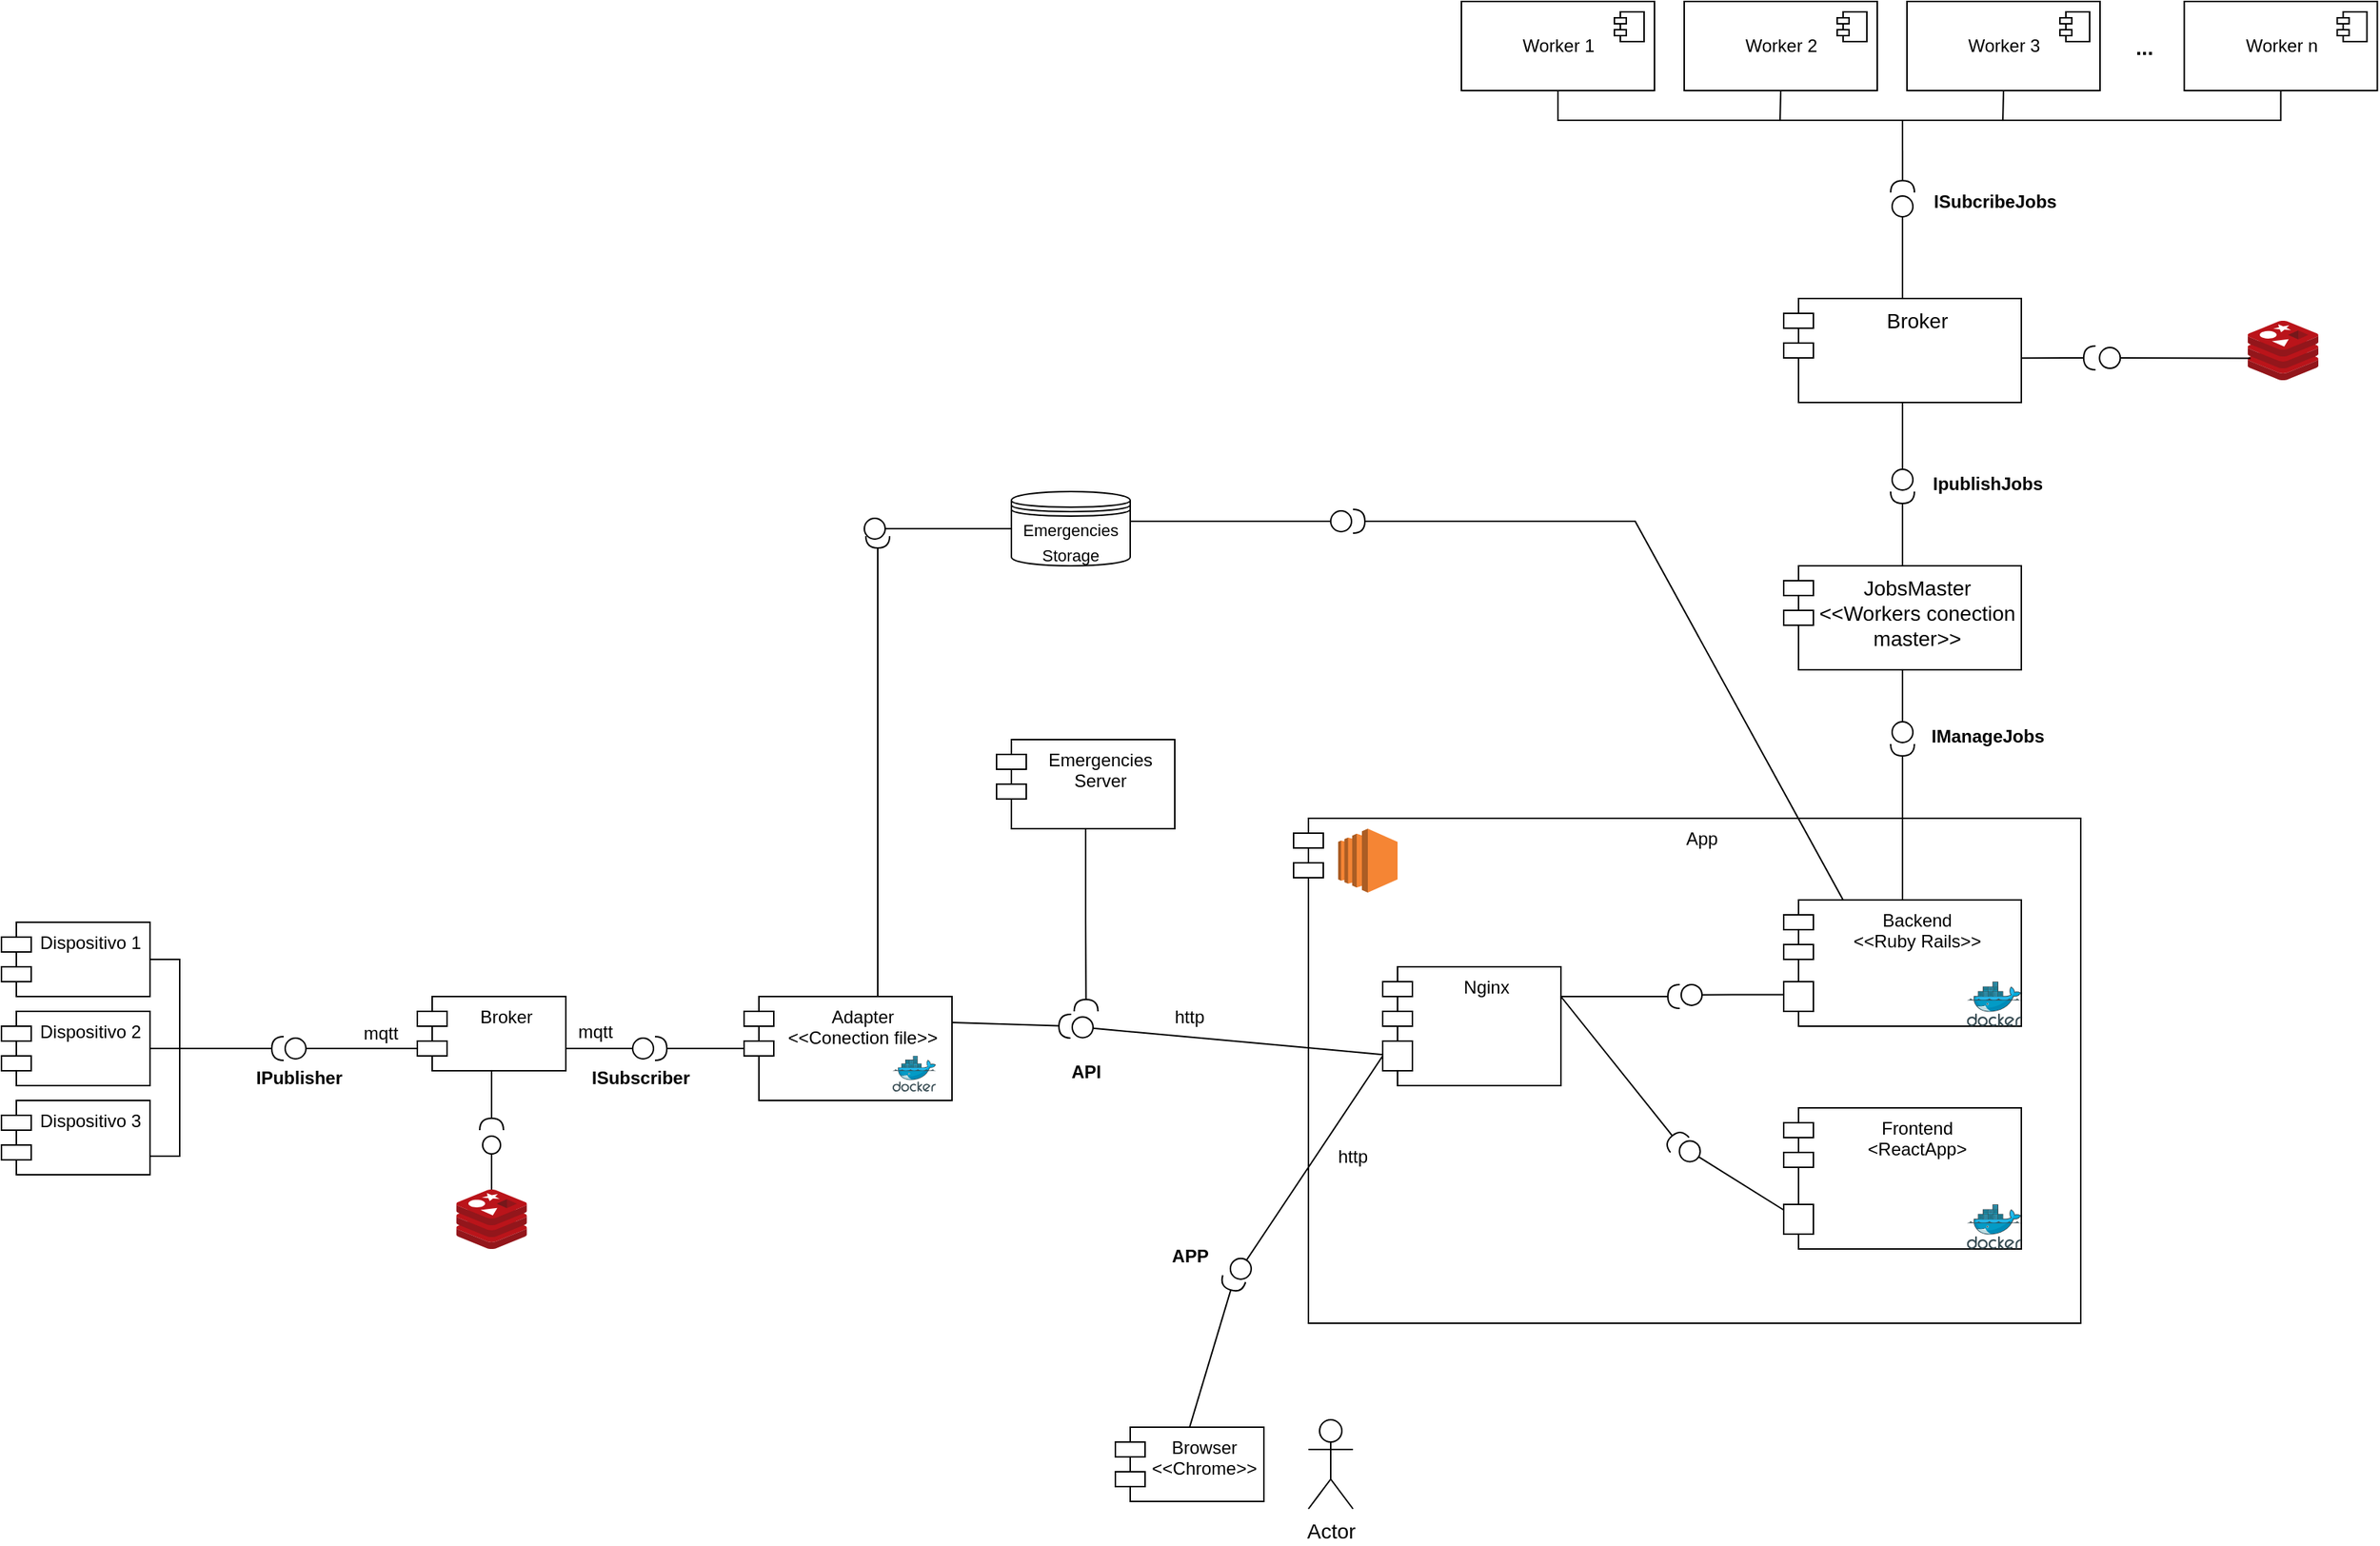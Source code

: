 <mxfile version="20.3.3" type="device"><diagram id="vrFz1VI8wIc2A4MKgOVV" name="Page-1"><mxGraphModel dx="2898" dy="1967" grid="1" gridSize="10" guides="1" tooltips="1" connect="1" arrows="1" fold="1" page="1" pageScale="1" pageWidth="1100" pageHeight="850" math="0" shadow="0"><root><mxCell id="0"/><mxCell id="1" parent="0"/><mxCell id="3TpZb-pRIpCmXNuqZq9V-37" value="App" style="shape=module;align=left;spacingLeft=20;align=center;verticalAlign=top;" vertex="1" parent="1"><mxGeometry x="920" y="360" width="530" height="340" as="geometry"/></mxCell><mxCell id="3TpZb-pRIpCmXNuqZq9V-4" style="edgeStyle=orthogonalEdgeStyle;rounded=0;orthogonalLoop=1;jettySize=auto;html=1;exitX=1;exitY=0.5;exitDx=0;exitDy=0;entryX=1;entryY=0.75;entryDx=0;entryDy=0;endArrow=none;endFill=0;" edge="1" parent="1" source="3TpZb-pRIpCmXNuqZq9V-1" target="3TpZb-pRIpCmXNuqZq9V-3"><mxGeometry relative="1" as="geometry"/></mxCell><mxCell id="3TpZb-pRIpCmXNuqZq9V-1" value="Dispositivo 1" style="shape=module;align=left;spacingLeft=20;align=center;verticalAlign=top;" vertex="1" parent="1"><mxGeometry x="50" y="430" width="100" height="50" as="geometry"/></mxCell><mxCell id="3TpZb-pRIpCmXNuqZq9V-7" style="edgeStyle=orthogonalEdgeStyle;rounded=0;orthogonalLoop=1;jettySize=auto;html=1;exitX=1;exitY=0.5;exitDx=0;exitDy=0;endArrow=halfCircle;endFill=0;" edge="1" parent="1" source="3TpZb-pRIpCmXNuqZq9V-2"><mxGeometry relative="1" as="geometry"><mxPoint x="240" y="515" as="targetPoint"/></mxGeometry></mxCell><mxCell id="3TpZb-pRIpCmXNuqZq9V-2" value="Dispositivo 2" style="shape=module;align=left;spacingLeft=20;align=center;verticalAlign=top;" vertex="1" parent="1"><mxGeometry x="50" y="490" width="100" height="50" as="geometry"/></mxCell><mxCell id="3TpZb-pRIpCmXNuqZq9V-3" value="Dispositivo 3" style="shape=module;align=center;spacingLeft=20;align=center;verticalAlign=top;" vertex="1" parent="1"><mxGeometry x="50" y="550" width="100" height="50" as="geometry"/></mxCell><mxCell id="3TpZb-pRIpCmXNuqZq9V-9" style="edgeStyle=orthogonalEdgeStyle;rounded=0;orthogonalLoop=1;jettySize=auto;html=1;exitX=0;exitY=0;exitDx=0;exitDy=35;exitPerimeter=0;endArrow=circle;endFill=0;" edge="1" parent="1" source="3TpZb-pRIpCmXNuqZq9V-6"><mxGeometry relative="1" as="geometry"><mxPoint x="240" y="515" as="targetPoint"/></mxGeometry></mxCell><mxCell id="3TpZb-pRIpCmXNuqZq9V-11" style="edgeStyle=orthogonalEdgeStyle;rounded=0;orthogonalLoop=1;jettySize=auto;html=1;exitX=0.5;exitY=1;exitDx=0;exitDy=0;endArrow=halfCircle;endFill=0;" edge="1" parent="1" source="3TpZb-pRIpCmXNuqZq9V-6"><mxGeometry relative="1" as="geometry"><mxPoint x="380" y="570" as="targetPoint"/></mxGeometry></mxCell><mxCell id="3TpZb-pRIpCmXNuqZq9V-6" value="Broker" style="shape=module;align=left;spacingLeft=20;align=center;verticalAlign=top;" vertex="1" parent="1"><mxGeometry x="330" y="480" width="100" height="50" as="geometry"/></mxCell><mxCell id="3TpZb-pRIpCmXNuqZq9V-10" value="" style="sketch=0;aspect=fixed;html=1;points=[];align=center;image;fontSize=12;image=img/lib/mscae/Cache_Redis_Product.svg;" vertex="1" parent="1"><mxGeometry x="356.19" y="610" width="47.62" height="40" as="geometry"/></mxCell><mxCell id="3TpZb-pRIpCmXNuqZq9V-12" value="" style="endArrow=oval;endFill=0;endSize=12;html=1;rounded=0;exitX=0.5;exitY=0;exitDx=0;exitDy=0;exitPerimeter=0;" edge="1" parent="1" source="3TpZb-pRIpCmXNuqZq9V-10"><mxGeometry width="160" relative="1" as="geometry"><mxPoint x="380" y="600" as="sourcePoint"/><mxPoint x="380" y="580" as="targetPoint"/><Array as="points"><mxPoint x="380" y="590"/></Array></mxGeometry></mxCell><mxCell id="3TpZb-pRIpCmXNuqZq9V-13" value="mqtt" style="text;html=1;align=center;verticalAlign=middle;resizable=0;points=[];autosize=1;strokeColor=none;fillColor=none;" vertex="1" parent="1"><mxGeometry x="280" y="490" width="50" height="30" as="geometry"/></mxCell><mxCell id="3TpZb-pRIpCmXNuqZq9V-15" value="&lt;b&gt;IPublisher&lt;/b&gt;" style="text;html=1;align=center;verticalAlign=middle;resizable=0;points=[];autosize=1;strokeColor=none;fillColor=none;" vertex="1" parent="1"><mxGeometry x="210" y="520" width="80" height="30" as="geometry"/></mxCell><mxCell id="3TpZb-pRIpCmXNuqZq9V-96" style="edgeStyle=orthogonalEdgeStyle;rounded=0;orthogonalLoop=1;jettySize=auto;html=1;exitX=0.5;exitY=1;exitDx=0;exitDy=0;fontSize=14;endArrow=halfCircle;endFill=0;" edge="1" parent="1" source="3TpZb-pRIpCmXNuqZq9V-16"><mxGeometry relative="1" as="geometry"><mxPoint x="780.286" y="490" as="targetPoint"/></mxGeometry></mxCell><mxCell id="3TpZb-pRIpCmXNuqZq9V-16" value="Emergencies Server" style="shape=module;align=left;spacingLeft=20;align=center;verticalAlign=top;whiteSpace=wrap;" vertex="1" parent="1"><mxGeometry x="720" y="307" width="120" height="60" as="geometry"/></mxCell><mxCell id="3TpZb-pRIpCmXNuqZq9V-27" style="edgeStyle=orthogonalEdgeStyle;rounded=0;orthogonalLoop=1;jettySize=auto;html=1;exitX=1;exitY=0.25;exitDx=0;exitDy=0;endArrow=halfCircle;endFill=0;" edge="1" parent="1" source="3TpZb-pRIpCmXNuqZq9V-18"><mxGeometry relative="1" as="geometry"><mxPoint x="1180" y="480" as="targetPoint"/><Array as="points"><mxPoint x="1140" y="480"/><mxPoint x="1140" y="480"/></Array></mxGeometry></mxCell><mxCell id="3TpZb-pRIpCmXNuqZq9V-18" value="Nginx" style="shape=module;align=left;spacingLeft=20;align=center;verticalAlign=top;" vertex="1" parent="1"><mxGeometry x="980" y="460" width="120" height="80" as="geometry"/></mxCell><mxCell id="3TpZb-pRIpCmXNuqZq9V-19" value="" style="html=1;" vertex="1" parent="1"><mxGeometry x="980" y="510" width="20" height="20" as="geometry"/></mxCell><mxCell id="3TpZb-pRIpCmXNuqZq9V-28" style="edgeStyle=orthogonalEdgeStyle;rounded=0;orthogonalLoop=1;jettySize=auto;html=1;exitX=0;exitY=0.75;exitDx=10;exitDy=0;exitPerimeter=0;endArrow=circle;endFill=0;" edge="1" parent="1" source="3TpZb-pRIpCmXNuqZq9V-21"><mxGeometry relative="1" as="geometry"><mxPoint x="1180" y="479" as="targetPoint"/></mxGeometry></mxCell><mxCell id="3TpZb-pRIpCmXNuqZq9V-74" style="edgeStyle=orthogonalEdgeStyle;rounded=0;orthogonalLoop=1;jettySize=auto;html=1;exitX=0.5;exitY=0;exitDx=0;exitDy=0;fontSize=14;endArrow=halfCircle;endFill=0;" edge="1" parent="1" source="3TpZb-pRIpCmXNuqZq9V-21"><mxGeometry relative="1" as="geometry"><mxPoint x="1330" y="310" as="targetPoint"/></mxGeometry></mxCell><mxCell id="3TpZb-pRIpCmXNuqZq9V-21" value="Backend&#10;&lt;&lt;Ruby Rails&gt;&gt;" style="shape=module;align=left;spacingLeft=20;align=center;verticalAlign=top;" vertex="1" parent="1"><mxGeometry x="1250" y="415" width="160" height="85" as="geometry"/></mxCell><mxCell id="3TpZb-pRIpCmXNuqZq9V-22" value="" style="sketch=0;aspect=fixed;html=1;points=[];align=center;image;fontSize=12;image=img/lib/mscae/Docker.svg;" vertex="1" parent="1"><mxGeometry x="1373.41" y="470" width="36.59" height="30" as="geometry"/></mxCell><mxCell id="3TpZb-pRIpCmXNuqZq9V-23" value="Frontend&#10;&lt;ReactApp&gt;" style="shape=module;align=left;spacingLeft=20;align=center;verticalAlign=top;" vertex="1" parent="1"><mxGeometry x="1250" y="555" width="160" height="95" as="geometry"/></mxCell><mxCell id="3TpZb-pRIpCmXNuqZq9V-24" value="" style="sketch=0;aspect=fixed;html=1;points=[];align=center;image;fontSize=12;image=img/lib/mscae/Docker.svg;" vertex="1" parent="1"><mxGeometry x="1373.41" y="620" width="36.59" height="30" as="geometry"/></mxCell><mxCell id="3TpZb-pRIpCmXNuqZq9V-25" value="" style="html=1;" vertex="1" parent="1"><mxGeometry x="1250" y="470" width="20" height="20" as="geometry"/></mxCell><mxCell id="3TpZb-pRIpCmXNuqZq9V-26" value="" style="html=1;" vertex="1" parent="1"><mxGeometry x="1250" y="620" width="20" height="20" as="geometry"/></mxCell><mxCell id="3TpZb-pRIpCmXNuqZq9V-33" value="" style="rounded=0;orthogonalLoop=1;jettySize=auto;html=1;endArrow=circle;endFill=0;sketch=0;sourcePerimeterSpacing=0;targetPerimeterSpacing=0;" edge="1" parent="1" source="3TpZb-pRIpCmXNuqZq9V-26"><mxGeometry relative="1" as="geometry"><mxPoint x="890" y="635" as="sourcePoint"/><mxPoint x="1180" y="580" as="targetPoint"/></mxGeometry></mxCell><mxCell id="3TpZb-pRIpCmXNuqZq9V-34" value="" style="rounded=0;orthogonalLoop=1;jettySize=auto;html=1;endArrow=halfCircle;endFill=0;endSize=6;strokeWidth=1;sketch=0;exitX=1;exitY=0.25;exitDx=0;exitDy=0;" edge="1" parent="1" source="3TpZb-pRIpCmXNuqZq9V-18"><mxGeometry relative="1" as="geometry"><mxPoint x="1140" y="635" as="sourcePoint"/><mxPoint x="1180" y="580" as="targetPoint"/></mxGeometry></mxCell><mxCell id="3TpZb-pRIpCmXNuqZq9V-101" style="edgeStyle=orthogonalEdgeStyle;rounded=0;orthogonalLoop=1;jettySize=auto;html=1;exitX=0.75;exitY=0;exitDx=0;exitDy=0;fontSize=11;endArrow=halfCircle;endFill=0;" edge="1" parent="1" source="3TpZb-pRIpCmXNuqZq9V-38"><mxGeometry relative="1" as="geometry"><mxPoint x="640" y="170" as="targetPoint"/><Array as="points"><mxPoint x="640" y="480"/></Array></mxGeometry></mxCell><mxCell id="3TpZb-pRIpCmXNuqZq9V-38" value="Adapter&#10;&lt;&lt;Conection file&gt;&gt;" style="shape=module;align=left;spacingLeft=20;align=center;verticalAlign=top;whiteSpace=wrap;" vertex="1" parent="1"><mxGeometry x="550" y="480" width="140" height="70" as="geometry"/></mxCell><mxCell id="3TpZb-pRIpCmXNuqZq9V-42" value="" style="rounded=0;orthogonalLoop=1;jettySize=auto;html=1;endArrow=circle;endFill=0;sketch=0;sourcePerimeterSpacing=0;targetPerimeterSpacing=0;" edge="1" parent="1"><mxGeometry relative="1" as="geometry"><mxPoint x="430" y="515" as="sourcePoint"/><mxPoint x="490" y="515" as="targetPoint"/></mxGeometry></mxCell><mxCell id="3TpZb-pRIpCmXNuqZq9V-43" value="" style="rounded=0;orthogonalLoop=1;jettySize=auto;html=1;endArrow=halfCircle;endFill=0;endSize=6;strokeWidth=1;sketch=0;" edge="1" parent="1"><mxGeometry relative="1" as="geometry"><mxPoint x="550" y="515" as="sourcePoint"/><mxPoint x="490" y="515" as="targetPoint"/></mxGeometry></mxCell><mxCell id="3TpZb-pRIpCmXNuqZq9V-45" value="mqtt" style="text;align=center;fontStyle=0;verticalAlign=middle;spacingLeft=3;spacingRight=3;strokeColor=none;rotatable=0;points=[[0,0.5],[1,0.5]];portConstraint=eastwest;" vertex="1" parent="1"><mxGeometry x="420" y="490" width="60" height="26" as="geometry"/></mxCell><mxCell id="3TpZb-pRIpCmXNuqZq9V-46" value="&lt;b&gt;ISubscriber&lt;/b&gt;" style="text;html=1;align=center;verticalAlign=middle;resizable=0;points=[];autosize=1;strokeColor=none;fillColor=none;" vertex="1" parent="1"><mxGeometry x="435" y="520" width="90" height="30" as="geometry"/></mxCell><mxCell id="3TpZb-pRIpCmXNuqZq9V-47" value="" style="outlineConnect=0;dashed=0;verticalLabelPosition=bottom;verticalAlign=top;align=center;html=1;shape=mxgraph.aws3.ec2;fillColor=#F58534;gradientColor=none;" vertex="1" parent="1"><mxGeometry x="950" y="367" width="40" height="43" as="geometry"/></mxCell><mxCell id="3TpZb-pRIpCmXNuqZq9V-49" value="" style="rounded=0;orthogonalLoop=1;jettySize=auto;html=1;endArrow=circle;endFill=0;sketch=0;sourcePerimeterSpacing=0;targetPerimeterSpacing=0;" edge="1" parent="1" source="3TpZb-pRIpCmXNuqZq9V-19"><mxGeometry relative="1" as="geometry"><mxPoint x="800" y="570" as="sourcePoint"/><mxPoint x="770" y="500" as="targetPoint"/></mxGeometry></mxCell><mxCell id="3TpZb-pRIpCmXNuqZq9V-50" value="" style="rounded=0;orthogonalLoop=1;jettySize=auto;html=1;endArrow=halfCircle;endFill=0;endSize=6;strokeWidth=1;sketch=0;exitX=1;exitY=0.25;exitDx=0;exitDy=0;" edge="1" parent="1" source="3TpZb-pRIpCmXNuqZq9V-38"><mxGeometry relative="1" as="geometry"><mxPoint x="800" y="430" as="sourcePoint"/><mxPoint x="770" y="500" as="targetPoint"/></mxGeometry></mxCell><mxCell id="3TpZb-pRIpCmXNuqZq9V-52" value="&lt;b&gt;API&lt;/b&gt;" style="text;html=1;align=center;verticalAlign=middle;resizable=0;points=[];autosize=1;strokeColor=none;fillColor=none;" vertex="1" parent="1"><mxGeometry x="760" y="516" width="40" height="30" as="geometry"/></mxCell><mxCell id="3TpZb-pRIpCmXNuqZq9V-53" value="http" style="text;align=center;fontStyle=0;verticalAlign=middle;spacingLeft=3;spacingRight=3;strokeColor=none;rotatable=0;points=[[0,0.5],[1,0.5]];portConstraint=eastwest;" vertex="1" parent="1"><mxGeometry x="820" y="480" width="60" height="26" as="geometry"/></mxCell><mxCell id="3TpZb-pRIpCmXNuqZq9V-54" value="" style="sketch=0;aspect=fixed;html=1;points=[];align=center;image;fontSize=12;image=img/lib/mscae/Docker.svg;" vertex="1" parent="1"><mxGeometry x="650" y="520" width="29.27" height="24" as="geometry"/></mxCell><mxCell id="3TpZb-pRIpCmXNuqZq9V-55" value="Browser&#10;&lt;&lt;Chrome&gt;&gt;" style="shape=module;align=left;spacingLeft=20;align=center;verticalAlign=top;" vertex="1" parent="1"><mxGeometry x="800" y="770" width="100" height="50" as="geometry"/></mxCell><mxCell id="3TpZb-pRIpCmXNuqZq9V-56" value="" style="rounded=0;orthogonalLoop=1;jettySize=auto;html=1;endArrow=circle;endFill=0;sketch=0;sourcePerimeterSpacing=0;targetPerimeterSpacing=0;exitX=0;exitY=0.5;exitDx=0;exitDy=0;" edge="1" parent="1" source="3TpZb-pRIpCmXNuqZq9V-19"><mxGeometry relative="1" as="geometry"><mxPoint x="790" y="685" as="sourcePoint"/><mxPoint x="880" y="670" as="targetPoint"/></mxGeometry></mxCell><mxCell id="3TpZb-pRIpCmXNuqZq9V-57" value="" style="rounded=0;orthogonalLoop=1;jettySize=auto;html=1;endArrow=halfCircle;endFill=0;endSize=6;strokeWidth=1;sketch=0;exitX=0.5;exitY=0;exitDx=0;exitDy=0;" edge="1" parent="1" source="3TpZb-pRIpCmXNuqZq9V-55"><mxGeometry relative="1" as="geometry"><mxPoint x="830" y="685" as="sourcePoint"/><mxPoint x="880" y="670" as="targetPoint"/></mxGeometry></mxCell><mxCell id="3TpZb-pRIpCmXNuqZq9V-59" value="&lt;b&gt;APP&lt;/b&gt;" style="text;html=1;align=center;verticalAlign=middle;resizable=0;points=[];autosize=1;strokeColor=none;fillColor=none;" vertex="1" parent="1"><mxGeometry x="825" y="640" width="50" height="30" as="geometry"/></mxCell><mxCell id="3TpZb-pRIpCmXNuqZq9V-60" value="http" style="text;align=center;fontStyle=0;verticalAlign=middle;spacingLeft=3;spacingRight=3;strokeColor=none;rotatable=0;points=[[0,0.5],[1,0.5]];portConstraint=eastwest;" vertex="1" parent="1"><mxGeometry x="930" y="574" width="60" height="26" as="geometry"/></mxCell><mxCell id="3TpZb-pRIpCmXNuqZq9V-69" style="edgeStyle=orthogonalEdgeStyle;rounded=0;orthogonalLoop=1;jettySize=auto;html=1;exitX=0.5;exitY=1;exitDx=0;exitDy=0;endArrow=none;endFill=0;entryX=0.5;entryY=1;entryDx=0;entryDy=0;" edge="1" parent="1" source="3TpZb-pRIpCmXNuqZq9V-61" target="3TpZb-pRIpCmXNuqZq9V-67"><mxGeometry relative="1" as="geometry"><mxPoint x="1583.0" y="-50" as="targetPoint"/></mxGeometry></mxCell><mxCell id="3TpZb-pRIpCmXNuqZq9V-61" value="Worker 1" style="html=1;dropTarget=0;" vertex="1" parent="1"><mxGeometry x="1033" y="-190" width="130" height="60" as="geometry"/></mxCell><mxCell id="3TpZb-pRIpCmXNuqZq9V-62" value="" style="shape=module;jettyWidth=8;jettyHeight=4;" vertex="1" parent="3TpZb-pRIpCmXNuqZq9V-61"><mxGeometry x="1" width="20" height="20" relative="1" as="geometry"><mxPoint x="-27" y="7" as="offset"/></mxGeometry></mxCell><mxCell id="3TpZb-pRIpCmXNuqZq9V-70" style="edgeStyle=orthogonalEdgeStyle;rounded=0;orthogonalLoop=1;jettySize=auto;html=1;exitX=0.5;exitY=1;exitDx=0;exitDy=0;endArrow=none;endFill=0;" edge="1" parent="1" source="3TpZb-pRIpCmXNuqZq9V-63"><mxGeometry relative="1" as="geometry"><mxPoint x="1247.571" y="-110" as="targetPoint"/></mxGeometry></mxCell><mxCell id="3TpZb-pRIpCmXNuqZq9V-63" value="Worker 2" style="html=1;dropTarget=0;" vertex="1" parent="1"><mxGeometry x="1183.0" y="-190" width="130" height="60" as="geometry"/></mxCell><mxCell id="3TpZb-pRIpCmXNuqZq9V-64" value="" style="shape=module;jettyWidth=8;jettyHeight=4;" vertex="1" parent="3TpZb-pRIpCmXNuqZq9V-63"><mxGeometry x="1" width="20" height="20" relative="1" as="geometry"><mxPoint x="-27" y="7" as="offset"/></mxGeometry></mxCell><mxCell id="3TpZb-pRIpCmXNuqZq9V-71" style="edgeStyle=orthogonalEdgeStyle;rounded=0;orthogonalLoop=1;jettySize=auto;html=1;exitX=0.5;exitY=1;exitDx=0;exitDy=0;endArrow=none;endFill=0;" edge="1" parent="1" source="3TpZb-pRIpCmXNuqZq9V-65"><mxGeometry relative="1" as="geometry"><mxPoint x="1397.571" y="-110" as="targetPoint"/></mxGeometry></mxCell><mxCell id="3TpZb-pRIpCmXNuqZq9V-65" value="Worker 3" style="html=1;dropTarget=0;" vertex="1" parent="1"><mxGeometry x="1333.0" y="-190" width="130" height="60" as="geometry"/></mxCell><mxCell id="3TpZb-pRIpCmXNuqZq9V-66" value="" style="shape=module;jettyWidth=8;jettyHeight=4;" vertex="1" parent="3TpZb-pRIpCmXNuqZq9V-65"><mxGeometry x="1" width="20" height="20" relative="1" as="geometry"><mxPoint x="-27" y="7" as="offset"/></mxGeometry></mxCell><mxCell id="3TpZb-pRIpCmXNuqZq9V-67" value="Worker n" style="html=1;dropTarget=0;" vertex="1" parent="1"><mxGeometry x="1519.71" y="-190" width="130" height="60" as="geometry"/></mxCell><mxCell id="3TpZb-pRIpCmXNuqZq9V-68" value="" style="shape=module;jettyWidth=8;jettyHeight=4;" vertex="1" parent="3TpZb-pRIpCmXNuqZq9V-67"><mxGeometry x="1" width="20" height="20" relative="1" as="geometry"><mxPoint x="-27" y="7" as="offset"/></mxGeometry></mxCell><mxCell id="3TpZb-pRIpCmXNuqZq9V-72" value="..." style="text;align=center;fontStyle=1;verticalAlign=middle;spacingLeft=3;spacingRight=3;strokeColor=none;rotatable=0;points=[[0,0.5],[1,0.5]];portConstraint=eastwest;fontSize=14;" vertex="1" parent="1"><mxGeometry x="1473.0" y="-173" width="40" height="26" as="geometry"/></mxCell><mxCell id="3TpZb-pRIpCmXNuqZq9V-75" style="edgeStyle=orthogonalEdgeStyle;rounded=0;orthogonalLoop=1;jettySize=auto;html=1;exitX=0.5;exitY=1;exitDx=0;exitDy=0;fontSize=14;endArrow=circle;endFill=0;" edge="1" parent="1" source="3TpZb-pRIpCmXNuqZq9V-73"><mxGeometry relative="1" as="geometry"><mxPoint x="1330" y="310" as="targetPoint"/></mxGeometry></mxCell><mxCell id="3TpZb-pRIpCmXNuqZq9V-76" style="edgeStyle=orthogonalEdgeStyle;rounded=0;orthogonalLoop=1;jettySize=auto;html=1;exitX=0.5;exitY=0;exitDx=0;exitDy=0;fontSize=14;endArrow=halfCircle;endFill=0;" edge="1" parent="1" source="3TpZb-pRIpCmXNuqZq9V-73"><mxGeometry relative="1" as="geometry"><mxPoint x="1330" y="140" as="targetPoint"/></mxGeometry></mxCell><mxCell id="3TpZb-pRIpCmXNuqZq9V-73" value="JobsMaster&#10;&lt;&lt;Workers conection master&gt;&gt;" style="shape=module;align=left;spacingLeft=20;align=center;verticalAlign=top;fontSize=14;whiteSpace=wrap;" vertex="1" parent="1"><mxGeometry x="1250" y="190" width="160" height="70" as="geometry"/></mxCell><mxCell id="3TpZb-pRIpCmXNuqZq9V-78" value="&lt;b&gt;IManageJobs&lt;/b&gt;" style="text;html=1;align=center;verticalAlign=middle;resizable=0;points=[];autosize=1;strokeColor=none;fillColor=none;" vertex="1" parent="1"><mxGeometry x="1336.64" y="290" width="100" height="30" as="geometry"/></mxCell><mxCell id="3TpZb-pRIpCmXNuqZq9V-79" value="&lt;b&gt;IpublishJobs&lt;/b&gt;" style="text;html=1;align=center;verticalAlign=middle;resizable=0;points=[];autosize=1;strokeColor=none;fillColor=none;" vertex="1" parent="1"><mxGeometry x="1336.64" y="120" width="100" height="30" as="geometry"/></mxCell><mxCell id="3TpZb-pRIpCmXNuqZq9V-82" style="edgeStyle=orthogonalEdgeStyle;rounded=0;orthogonalLoop=1;jettySize=auto;html=1;exitX=0.5;exitY=1;exitDx=0;exitDy=0;fontSize=14;endArrow=circle;endFill=0;" edge="1" parent="1" source="3TpZb-pRIpCmXNuqZq9V-80"><mxGeometry relative="1" as="geometry"><mxPoint x="1330" y="140" as="targetPoint"/></mxGeometry></mxCell><mxCell id="3TpZb-pRIpCmXNuqZq9V-80" value="Broker" style="shape=module;align=left;spacingLeft=20;align=center;verticalAlign=top;fontSize=14;" vertex="1" parent="1"><mxGeometry x="1250" y="10" width="160" height="70" as="geometry"/></mxCell><mxCell id="3TpZb-pRIpCmXNuqZq9V-81" value="" style="sketch=0;aspect=fixed;html=1;points=[];align=center;image;fontSize=12;image=img/lib/mscae/Cache_Redis_Product.svg;" vertex="1" parent="1"><mxGeometry x="1562.37" y="25" width="47.62" height="40" as="geometry"/></mxCell><mxCell id="3TpZb-pRIpCmXNuqZq9V-83" value="" style="rounded=0;orthogonalLoop=1;jettySize=auto;html=1;endArrow=circle;endFill=0;sketch=0;sourcePerimeterSpacing=0;targetPerimeterSpacing=0;fontSize=14;exitX=0.5;exitY=0;exitDx=0;exitDy=0;" edge="1" parent="1" source="3TpZb-pRIpCmXNuqZq9V-80"><mxGeometry relative="1" as="geometry"><mxPoint x="1282" y="-255" as="sourcePoint"/><mxPoint x="1330" y="-60" as="targetPoint"/></mxGeometry></mxCell><mxCell id="3TpZb-pRIpCmXNuqZq9V-84" value="" style="rounded=0;orthogonalLoop=1;jettySize=auto;html=1;endArrow=halfCircle;endFill=0;endSize=6;strokeWidth=1;sketch=0;fontSize=14;entryX=-0.06;entryY=0.286;entryDx=0;entryDy=0;entryPerimeter=0;" edge="1" target="3TpZb-pRIpCmXNuqZq9V-87" parent="1"><mxGeometry relative="1" as="geometry"><mxPoint x="1330" y="-110" as="sourcePoint"/><mxPoint x="1329.66" y="-230" as="targetPoint"/></mxGeometry></mxCell><mxCell id="3TpZb-pRIpCmXNuqZq9V-87" value="&lt;b&gt;ISubcribeJobs&lt;/b&gt;" style="text;html=1;align=center;verticalAlign=middle;resizable=0;points=[];autosize=1;strokeColor=none;fillColor=none;" vertex="1" parent="1"><mxGeometry x="1336.64" y="-70" width="110" height="30" as="geometry"/></mxCell><mxCell id="3TpZb-pRIpCmXNuqZq9V-92" value="" style="rounded=0;orthogonalLoop=1;jettySize=auto;html=1;endArrow=circle;endFill=0;sketch=0;sourcePerimeterSpacing=0;targetPerimeterSpacing=0;fontSize=14;exitX=0.041;exitY=0.63;exitDx=0;exitDy=0;exitPerimeter=0;" edge="1" parent="1" source="3TpZb-pRIpCmXNuqZq9V-81"><mxGeometry relative="1" as="geometry"><mxPoint x="1561.64" y="55" as="sourcePoint"/><mxPoint x="1461.64" y="50" as="targetPoint"/></mxGeometry></mxCell><mxCell id="3TpZb-pRIpCmXNuqZq9V-93" value="" style="rounded=0;orthogonalLoop=1;jettySize=auto;html=1;endArrow=halfCircle;endFill=0;endSize=6;strokeWidth=1;sketch=0;fontSize=14;exitX=0.997;exitY=0.573;exitDx=0;exitDy=0;exitPerimeter=0;" edge="1" parent="1" source="3TpZb-pRIpCmXNuqZq9V-80"><mxGeometry relative="1" as="geometry"><mxPoint x="1410" y="40" as="sourcePoint"/><mxPoint x="1460" y="50" as="targetPoint"/><Array as="points"><mxPoint x="1440" y="50"/></Array></mxGeometry></mxCell><mxCell id="3TpZb-pRIpCmXNuqZq9V-95" value="Actor" style="shape=umlActor;verticalLabelPosition=bottom;verticalAlign=top;html=1;fontSize=14;" vertex="1" parent="1"><mxGeometry x="930" y="765" width="30" height="60" as="geometry"/></mxCell><mxCell id="3TpZb-pRIpCmXNuqZq9V-102" style="edgeStyle=orthogonalEdgeStyle;rounded=0;orthogonalLoop=1;jettySize=auto;html=1;exitX=0;exitY=0.5;exitDx=0;exitDy=0;fontSize=11;endArrow=circle;endFill=0;" edge="1" parent="1" source="3TpZb-pRIpCmXNuqZq9V-97"><mxGeometry relative="1" as="geometry"><mxPoint x="630" y="165" as="targetPoint"/></mxGeometry></mxCell><mxCell id="3TpZb-pRIpCmXNuqZq9V-97" value="&lt;font style=&quot;font-size: 11px;&quot;&gt;Emergencies Storage&lt;/font&gt;" style="shape=datastore;whiteSpace=wrap;html=1;fontSize=14;" vertex="1" parent="1"><mxGeometry x="730" y="140" width="80" height="50" as="geometry"/></mxCell><mxCell id="3TpZb-pRIpCmXNuqZq9V-98" value="" style="rounded=0;orthogonalLoop=1;jettySize=auto;html=1;endArrow=circle;endFill=0;sketch=0;sourcePerimeterSpacing=0;targetPerimeterSpacing=0;fontSize=11;" edge="1" parent="1"><mxGeometry relative="1" as="geometry"><mxPoint x="810" y="160" as="sourcePoint"/><mxPoint x="960" y="160" as="targetPoint"/></mxGeometry></mxCell><mxCell id="3TpZb-pRIpCmXNuqZq9V-99" value="" style="rounded=0;orthogonalLoop=1;jettySize=auto;html=1;endArrow=halfCircle;endFill=0;endSize=6;strokeWidth=1;sketch=0;fontSize=11;exitX=0.25;exitY=0;exitDx=0;exitDy=0;" edge="1" parent="1" source="3TpZb-pRIpCmXNuqZq9V-21"><mxGeometry relative="1" as="geometry"><mxPoint x="960" y="215" as="sourcePoint"/><mxPoint x="960" y="160" as="targetPoint"/><Array as="points"><mxPoint x="1150" y="160"/></Array></mxGeometry></mxCell></root></mxGraphModel></diagram></mxfile>